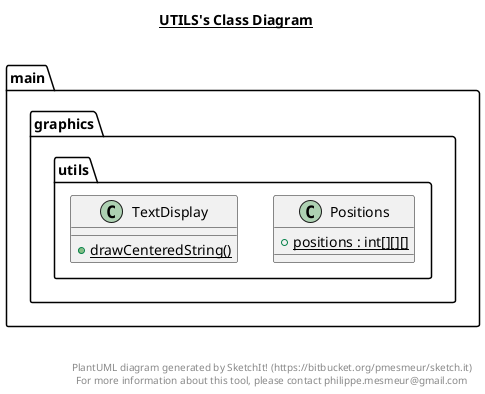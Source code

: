 @startuml

title __UTILS's Class Diagram__\n

  namespace main {
    namespace graphics {
      namespace utils {
        class main.graphics.utils.Positions {
            {static} + positions : int[][][]
        }
      }
    }
  }
  

  namespace main {
    namespace graphics {
      namespace utils {
        class main.graphics.utils.TextDisplay {
            {static} + drawCenteredString()
        }
      }
    }
  }
  



right footer


PlantUML diagram generated by SketchIt! (https://bitbucket.org/pmesmeur/sketch.it)
For more information about this tool, please contact philippe.mesmeur@gmail.com
endfooter

@enduml
